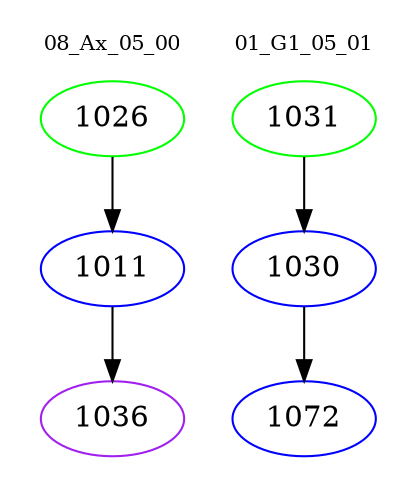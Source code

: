 digraph{
subgraph cluster_0 {
color = white
label = "08_Ax_05_00";
fontsize=10;
T0_1026 [label="1026", color="green"]
T0_1026 -> T0_1011 [color="black"]
T0_1011 [label="1011", color="blue"]
T0_1011 -> T0_1036 [color="black"]
T0_1036 [label="1036", color="purple"]
}
subgraph cluster_1 {
color = white
label = "01_G1_05_01";
fontsize=10;
T1_1031 [label="1031", color="green"]
T1_1031 -> T1_1030 [color="black"]
T1_1030 [label="1030", color="blue"]
T1_1030 -> T1_1072 [color="black"]
T1_1072 [label="1072", color="blue"]
}
}
